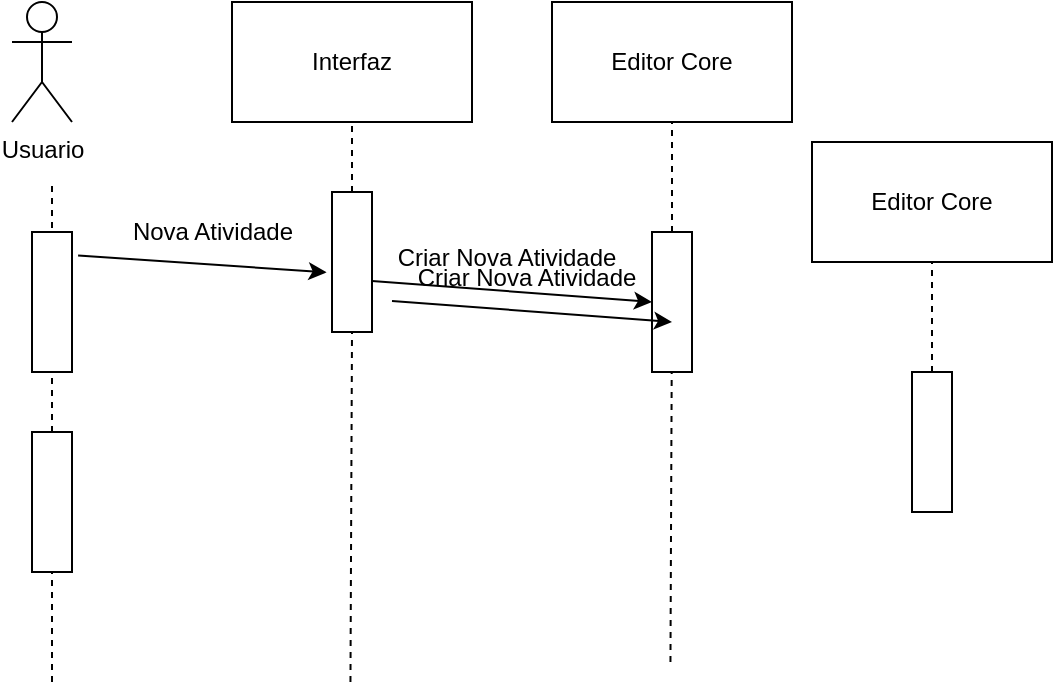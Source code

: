 <mxfile version="21.6.7" type="github">
  <diagram name="Page-1" id="2YBvvXClWsGukQMizWep">
    <mxGraphModel dx="621" dy="734" grid="1" gridSize="10" guides="1" tooltips="1" connect="1" arrows="1" fold="1" page="1" pageScale="1" pageWidth="850" pageHeight="1100" math="0" shadow="0">
      <root>
        <mxCell id="0" />
        <mxCell id="1" parent="0" />
        <mxCell id="lIjqSCZZXQOpKgnv88Nd-1" value="Usuario" style="shape=umlActor;verticalLabelPosition=bottom;verticalAlign=top;html=1;outlineConnect=0;" vertex="1" parent="1">
          <mxGeometry x="50" y="70" width="30" height="60" as="geometry" />
        </mxCell>
        <mxCell id="lIjqSCZZXQOpKgnv88Nd-2" value="Interfaz" style="rounded=0;whiteSpace=wrap;html=1;" vertex="1" parent="1">
          <mxGeometry x="160" y="70" width="120" height="60" as="geometry" />
        </mxCell>
        <mxCell id="lIjqSCZZXQOpKgnv88Nd-3" value="Editor Core" style="rounded=0;whiteSpace=wrap;html=1;" vertex="1" parent="1">
          <mxGeometry x="320" y="70" width="120" height="60" as="geometry" />
        </mxCell>
        <mxCell id="lIjqSCZZXQOpKgnv88Nd-4" value="" style="endArrow=none;dashed=1;html=1;rounded=0;" edge="1" parent="1" source="lIjqSCZZXQOpKgnv88Nd-8">
          <mxGeometry width="50" height="50" relative="1" as="geometry">
            <mxPoint x="70" y="410" as="sourcePoint" />
            <mxPoint x="70" y="160" as="targetPoint" />
          </mxGeometry>
        </mxCell>
        <mxCell id="lIjqSCZZXQOpKgnv88Nd-5" value="" style="endArrow=none;dashed=1;html=1;rounded=0;entryX=0.5;entryY=1;entryDx=0;entryDy=0;" edge="1" parent="1" source="lIjqSCZZXQOpKgnv88Nd-11" target="lIjqSCZZXQOpKgnv88Nd-2">
          <mxGeometry width="50" height="50" relative="1" as="geometry">
            <mxPoint x="219.23" y="410" as="sourcePoint" />
            <mxPoint x="219.23" y="160" as="targetPoint" />
          </mxGeometry>
        </mxCell>
        <mxCell id="lIjqSCZZXQOpKgnv88Nd-6" value="" style="endArrow=none;dashed=1;html=1;rounded=0;entryX=0.5;entryY=1;entryDx=0;entryDy=0;" edge="1" parent="1" source="lIjqSCZZXQOpKgnv88Nd-14" target="lIjqSCZZXQOpKgnv88Nd-3">
          <mxGeometry width="50" height="50" relative="1" as="geometry">
            <mxPoint x="379.23" y="400" as="sourcePoint" />
            <mxPoint x="379.23" y="150" as="targetPoint" />
          </mxGeometry>
        </mxCell>
        <mxCell id="lIjqSCZZXQOpKgnv88Nd-9" value="" style="endArrow=none;dashed=1;html=1;rounded=0;" edge="1" parent="1" target="lIjqSCZZXQOpKgnv88Nd-8">
          <mxGeometry width="50" height="50" relative="1" as="geometry">
            <mxPoint x="70" y="410" as="sourcePoint" />
            <mxPoint x="70" y="160" as="targetPoint" />
          </mxGeometry>
        </mxCell>
        <mxCell id="lIjqSCZZXQOpKgnv88Nd-8" value="" style="rounded=0;whiteSpace=wrap;html=1;rotation=90;" vertex="1" parent="1">
          <mxGeometry x="35" y="310" width="70" height="20" as="geometry" />
        </mxCell>
        <mxCell id="lIjqSCZZXQOpKgnv88Nd-10" value="" style="rounded=0;whiteSpace=wrap;html=1;rotation=90;" vertex="1" parent="1">
          <mxGeometry x="35" y="210" width="70" height="20" as="geometry" />
        </mxCell>
        <mxCell id="lIjqSCZZXQOpKgnv88Nd-13" value="" style="endArrow=none;dashed=1;html=1;rounded=0;entryX=1;entryY=0.5;entryDx=0;entryDy=0;" edge="1" parent="1" target="lIjqSCZZXQOpKgnv88Nd-11">
          <mxGeometry width="50" height="50" relative="1" as="geometry">
            <mxPoint x="219.23" y="410" as="sourcePoint" />
            <mxPoint x="220" y="130" as="targetPoint" />
          </mxGeometry>
        </mxCell>
        <mxCell id="lIjqSCZZXQOpKgnv88Nd-11" value="" style="rounded=0;whiteSpace=wrap;html=1;rotation=90;" vertex="1" parent="1">
          <mxGeometry x="185" y="190" width="70" height="20" as="geometry" />
        </mxCell>
        <mxCell id="lIjqSCZZXQOpKgnv88Nd-15" value="" style="endArrow=none;dashed=1;html=1;rounded=0;" edge="1" parent="1" target="lIjqSCZZXQOpKgnv88Nd-14">
          <mxGeometry width="50" height="50" relative="1" as="geometry">
            <mxPoint x="379.23" y="400" as="sourcePoint" />
            <mxPoint x="380" y="130" as="targetPoint" />
          </mxGeometry>
        </mxCell>
        <mxCell id="lIjqSCZZXQOpKgnv88Nd-14" value="" style="rounded=0;whiteSpace=wrap;html=1;rotation=90;" vertex="1" parent="1">
          <mxGeometry x="345" y="210" width="70" height="20" as="geometry" />
        </mxCell>
        <mxCell id="lIjqSCZZXQOpKgnv88Nd-16" value="" style="endArrow=classic;html=1;rounded=0;exitX=0.167;exitY=-0.152;exitDx=0;exitDy=0;exitPerimeter=0;entryX=0.574;entryY=1.136;entryDx=0;entryDy=0;entryPerimeter=0;" edge="1" parent="1" source="lIjqSCZZXQOpKgnv88Nd-10" target="lIjqSCZZXQOpKgnv88Nd-11">
          <mxGeometry width="50" height="50" relative="1" as="geometry">
            <mxPoint x="170" y="250" as="sourcePoint" />
            <mxPoint x="220" y="200" as="targetPoint" />
          </mxGeometry>
        </mxCell>
        <mxCell id="lIjqSCZZXQOpKgnv88Nd-17" value="Nova Atividade" style="text;html=1;align=center;verticalAlign=middle;resizable=0;points=[];autosize=1;strokeColor=none;fillColor=none;" vertex="1" parent="1">
          <mxGeometry x="100" y="170" width="100" height="30" as="geometry" />
        </mxCell>
        <mxCell id="lIjqSCZZXQOpKgnv88Nd-18" value="" style="endArrow=classic;html=1;rounded=0;exitX=0.167;exitY=-0.152;exitDx=0;exitDy=0;exitPerimeter=0;entryX=0.5;entryY=1;entryDx=0;entryDy=0;" edge="1" parent="1" target="lIjqSCZZXQOpKgnv88Nd-14">
          <mxGeometry width="50" height="50" relative="1" as="geometry">
            <mxPoint x="230" y="209.5" as="sourcePoint" />
            <mxPoint x="354" y="217.5" as="targetPoint" />
          </mxGeometry>
        </mxCell>
        <mxCell id="lIjqSCZZXQOpKgnv88Nd-19" value="Criar Nova Atividade" style="text;html=1;align=center;verticalAlign=middle;resizable=0;points=[];autosize=1;strokeColor=none;fillColor=none;" vertex="1" parent="1">
          <mxGeometry x="232" y="182.5" width="130" height="30" as="geometry" />
        </mxCell>
        <mxCell id="lIjqSCZZXQOpKgnv88Nd-20" value="" style="endArrow=none;dashed=1;html=1;rounded=0;entryX=0.5;entryY=1;entryDx=0;entryDy=0;" edge="1" source="lIjqSCZZXQOpKgnv88Nd-21" target="lIjqSCZZXQOpKgnv88Nd-22" parent="1">
          <mxGeometry width="50" height="50" relative="1" as="geometry">
            <mxPoint x="509.23" y="470" as="sourcePoint" />
            <mxPoint x="509.23" y="220" as="targetPoint" />
          </mxGeometry>
        </mxCell>
        <mxCell id="lIjqSCZZXQOpKgnv88Nd-21" value="" style="rounded=0;whiteSpace=wrap;html=1;rotation=90;" vertex="1" parent="1">
          <mxGeometry x="475" y="280" width="70" height="20" as="geometry" />
        </mxCell>
        <mxCell id="lIjqSCZZXQOpKgnv88Nd-22" value="Editor Core" style="rounded=0;whiteSpace=wrap;html=1;" vertex="1" parent="1">
          <mxGeometry x="450" y="140" width="120" height="60" as="geometry" />
        </mxCell>
        <mxCell id="lIjqSCZZXQOpKgnv88Nd-23" value="" style="endArrow=classic;html=1;rounded=0;exitX=0.167;exitY=-0.152;exitDx=0;exitDy=0;exitPerimeter=0;entryX=0.5;entryY=1;entryDx=0;entryDy=0;" edge="1" parent="1">
          <mxGeometry width="50" height="50" relative="1" as="geometry">
            <mxPoint x="240" y="219.5" as="sourcePoint" />
            <mxPoint x="380" y="230" as="targetPoint" />
          </mxGeometry>
        </mxCell>
        <mxCell id="lIjqSCZZXQOpKgnv88Nd-24" value="Criar Nova Atividade" style="text;html=1;align=center;verticalAlign=middle;resizable=0;points=[];autosize=1;strokeColor=none;fillColor=none;" vertex="1" parent="1">
          <mxGeometry x="242" y="192.5" width="130" height="30" as="geometry" />
        </mxCell>
      </root>
    </mxGraphModel>
  </diagram>
</mxfile>
